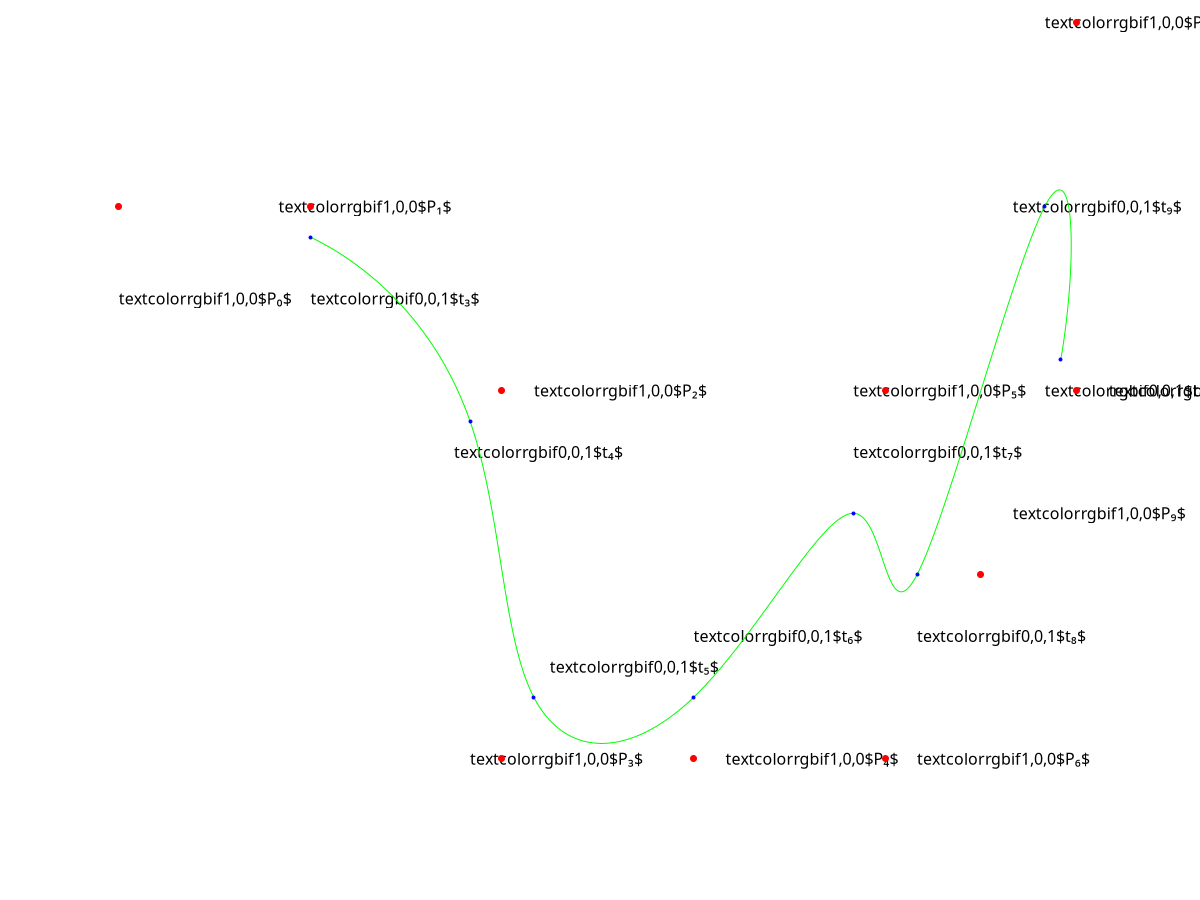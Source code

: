 set terminal cairolatex pdf color dashed linewidth 8 size 18cm, 7cm
set output 'gp_kurveBSpline.tex'
set xrange [ 6 : 78 ]
set yrange [ -4 : 24 ]
set border 0
#set xlabel '$x$'
#set ylabel '$y$' norotate
set notics
#set grid
set nokey
set label '{\textcolorrgbif{0,0,1}{$t₃$}}' at 24, 15
set label '{\textcolorrgbif{0,0,1}{$t₄$}}' at 33, 10
set label '{\textcolorrgbif{0,0,1}{$t₅$}}' at 39, 3
set label '{\textcolorrgbif{0,0,1}{$t₆$}}' at 48, 4
set label '{\textcolorrgbif{0,0,1}{$t₇$}}' at 58, 10
set label '{\textcolorrgbif{0,0,1}{$t₈$}}' at 62, 4
set label '{\textcolorrgbif{0,0,1}{$t₉$}}' at 68, 18
set label '{\textcolorrgbif{0,0,1}{$t₁₀$}}' at 70, 12
set label '{\textcolorrgbif{1,0,0}{$P₀$}}' at 12, 15
set label '{\textcolorrgbif{1,0,0}{$P₁$}}' at 22, 18
set label '{\textcolorrgbif{1,0,0}{$P₂$}}' at 38, 12
set label '{\textcolorrgbif{1,0,0}{$P₃$}}' at 34, 0
set label '{\textcolorrgbif{1,0,0}{$P₄$}}' at 50, 0
set label '{\textcolorrgbif{1,0,0}{$P₅$}}' at 58, 12
set label '{\textcolorrgbif{1,0,0}{$P₆$}}' at 62, 0
set label '{\textcolorrgbif{1,0,0}{$P₇$}}' at 70, 24
set label '{\textcolorrgbif{1,0,0}{$P₈$}}' at 74, 12
set label '{\textcolorrgbif{1,0,0}{$P₉$}}' at 68, 8
plot '-' with lines lt 1 lc rgb "#00ff00" smooth bezier, \
     '-' with lines lt 1 lc rgb "#00ff00" smooth bezier, \
     '-' with lines lt 1 lc rgb "#00ff00" smooth bezier, \
     '-' with lines lt 1 lc rgb "#00ff00" smooth bezier, \
     '-' with lines lt 1 lc rgb "#00ff00" smooth bezier, \
     '-' with lines lt 1 lc rgb "#00ff00" smooth bezier, \
     '-' with lines lt 1 lc rgb "#00ff00" smooth bezier, \
     '-' with points pt 7 ps 1 lc rgb "#ff0000", \
     '-' with points pt 7 ps 0.5 lc rgb "#0000ff"
24 17
28 16
32 14
34 11
e
34 11
36 8
36 4
38 2
e
38 2
40 0
44 0
48 2
e
48 2
52 4
56 8
58 8
e
58 8
60 8
60 4
62 6
e
62 6
64 8
68 16
70 18
e
70 18
72 20
72 16
71 13
e
12 18
24 18
36 12
36 0
48 0
60 12
60 0
72 24
72 12
66 6
e
24 17
34 11
38 2
48 2
58 8
62 6
70 18
71 13
e
set output

